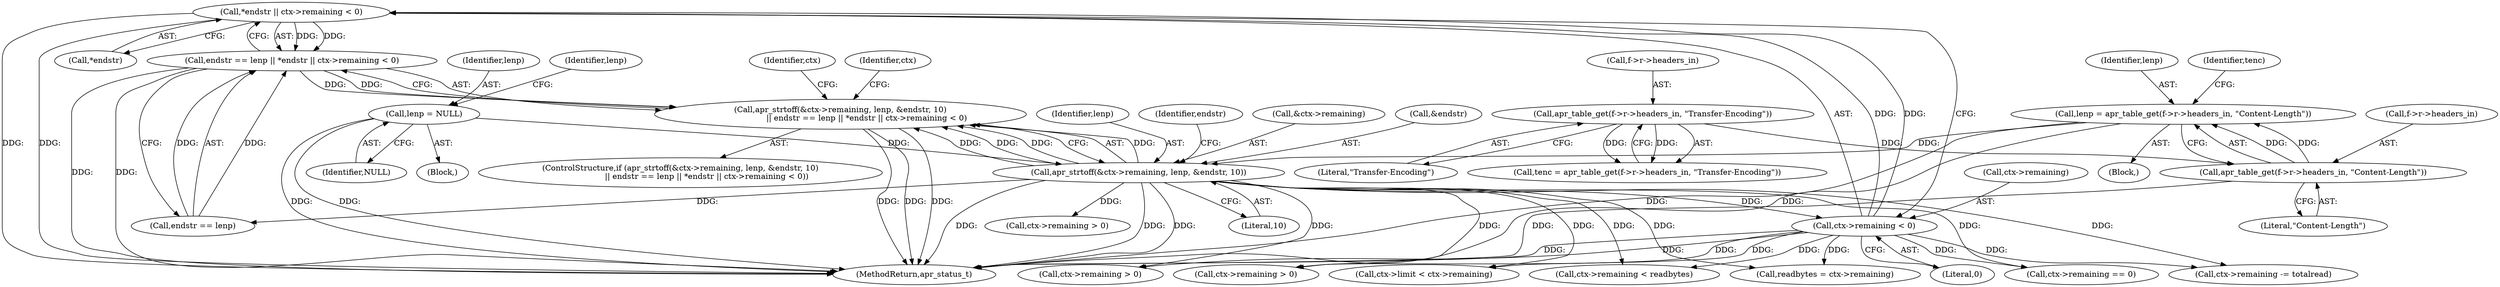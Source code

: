 digraph "0_httpd_e427c41257957b57036d5a549b260b6185d1dd73@API" {
"1000311" [label="(Call,*endstr || ctx->remaining < 0)"];
"1000314" [label="(Call,ctx->remaining < 0)"];
"1000298" [label="(Call,apr_strtoff(&ctx->remaining, lenp, &endstr, 10))"];
"1000284" [label="(Call,lenp = NULL)"];
"1000234" [label="(Call,lenp = apr_table_get(f->r->headers_in, \"Content-Length\"))"];
"1000236" [label="(Call,apr_table_get(f->r->headers_in, \"Content-Length\"))"];
"1000227" [label="(Call,apr_table_get(f->r->headers_in, \"Transfer-Encoding\"))"];
"1000307" [label="(Call,endstr == lenp || *endstr || ctx->remaining < 0)"];
"1000297" [label="(Call,apr_strtoff(&ctx->remaining, lenp, &endstr, 10)\n                     || endstr == lenp || *endstr || ctx->remaining < 0)"];
"1000285" [label="(Identifier,lenp)"];
"1000242" [label="(Literal,\"Content-Length\")"];
"1000236" [label="(Call,apr_table_get(f->r->headers_in, \"Content-Length\"))"];
"1000307" [label="(Call,endstr == lenp || *endstr || ctx->remaining < 0)"];
"1000779" [label="(Call,ctx->remaining > 0)"];
"1000330" [label="(Identifier,ctx)"];
"1000315" [label="(Call,ctx->remaining)"];
"1000311" [label="(Call,*endstr || ctx->remaining < 0)"];
"1000314" [label="(Call,ctx->remaining < 0)"];
"1000297" [label="(Call,apr_strtoff(&ctx->remaining, lenp, &endstr, 10)\n                     || endstr == lenp || *endstr || ctx->remaining < 0)"];
"1000332" [label="(Call,ctx->limit < ctx->remaining)"];
"1000303" [label="(Identifier,lenp)"];
"1000284" [label="(Call,lenp = NULL)"];
"1000225" [label="(Call,tenc = apr_table_get(f->r->headers_in, \"Transfer-Encoding\"))"];
"1000694" [label="(Call,readbytes = ctx->remaining)"];
"1000286" [label="(Identifier,NULL)"];
"1000742" [label="(Call,ctx->remaining > 0)"];
"1000688" [label="(Call,ctx->remaining < readbytes)"];
"1000309" [label="(Identifier,endstr)"];
"1000308" [label="(Call,endstr == lenp)"];
"1000298" [label="(Call,apr_strtoff(&ctx->remaining, lenp, &endstr, 10))"];
"1000312" [label="(Call,*endstr)"];
"1000299" [label="(Call,&ctx->remaining)"];
"1000245" [label="(Block,)"];
"1000237" [label="(Call,f->r->headers_in)"];
"1000304" [label="(Call,&endstr)"];
"1000322" [label="(Identifier,ctx)"];
"1000235" [label="(Identifier,lenp)"];
"1000227" [label="(Call,apr_table_get(f->r->headers_in, \"Transfer-Encoding\"))"];
"1000228" [label="(Call,f->r->headers_in)"];
"1000233" [label="(Literal,\"Transfer-Encoding\")"];
"1000244" [label="(Identifier,tenc)"];
"1000822" [label="(Call,ctx->remaining == 0)"];
"1000179" [label="(Block,)"];
"1000306" [label="(Literal,10)"];
"1000288" [label="(Identifier,lenp)"];
"1000234" [label="(Call,lenp = apr_table_get(f->r->headers_in, \"Content-Length\"))"];
"1000910" [label="(MethodReturn,apr_status_t)"];
"1000389" [label="(Call,ctx->remaining > 0)"];
"1000773" [label="(Call,ctx->remaining -= totalread)"];
"1000318" [label="(Literal,0)"];
"1000296" [label="(ControlStructure,if (apr_strtoff(&ctx->remaining, lenp, &endstr, 10)\n                     || endstr == lenp || *endstr || ctx->remaining < 0))"];
"1000311" -> "1000307"  [label="AST: "];
"1000311" -> "1000312"  [label="CFG: "];
"1000311" -> "1000314"  [label="CFG: "];
"1000312" -> "1000311"  [label="AST: "];
"1000314" -> "1000311"  [label="AST: "];
"1000307" -> "1000311"  [label="CFG: "];
"1000311" -> "1000910"  [label="DDG: "];
"1000311" -> "1000910"  [label="DDG: "];
"1000311" -> "1000307"  [label="DDG: "];
"1000311" -> "1000307"  [label="DDG: "];
"1000314" -> "1000311"  [label="DDG: "];
"1000314" -> "1000311"  [label="DDG: "];
"1000314" -> "1000318"  [label="CFG: "];
"1000315" -> "1000314"  [label="AST: "];
"1000318" -> "1000314"  [label="AST: "];
"1000314" -> "1000910"  [label="DDG: "];
"1000298" -> "1000314"  [label="DDG: "];
"1000314" -> "1000332"  [label="DDG: "];
"1000314" -> "1000389"  [label="DDG: "];
"1000314" -> "1000688"  [label="DDG: "];
"1000314" -> "1000694"  [label="DDG: "];
"1000314" -> "1000742"  [label="DDG: "];
"1000314" -> "1000773"  [label="DDG: "];
"1000314" -> "1000822"  [label="DDG: "];
"1000298" -> "1000297"  [label="AST: "];
"1000298" -> "1000306"  [label="CFG: "];
"1000299" -> "1000298"  [label="AST: "];
"1000303" -> "1000298"  [label="AST: "];
"1000304" -> "1000298"  [label="AST: "];
"1000306" -> "1000298"  [label="AST: "];
"1000309" -> "1000298"  [label="CFG: "];
"1000297" -> "1000298"  [label="CFG: "];
"1000298" -> "1000910"  [label="DDG: "];
"1000298" -> "1000910"  [label="DDG: "];
"1000298" -> "1000910"  [label="DDG: "];
"1000298" -> "1000297"  [label="DDG: "];
"1000298" -> "1000297"  [label="DDG: "];
"1000298" -> "1000297"  [label="DDG: "];
"1000298" -> "1000297"  [label="DDG: "];
"1000284" -> "1000298"  [label="DDG: "];
"1000234" -> "1000298"  [label="DDG: "];
"1000298" -> "1000308"  [label="DDG: "];
"1000298" -> "1000332"  [label="DDG: "];
"1000298" -> "1000389"  [label="DDG: "];
"1000298" -> "1000688"  [label="DDG: "];
"1000298" -> "1000694"  [label="DDG: "];
"1000298" -> "1000742"  [label="DDG: "];
"1000298" -> "1000773"  [label="DDG: "];
"1000298" -> "1000779"  [label="DDG: "];
"1000298" -> "1000822"  [label="DDG: "];
"1000284" -> "1000245"  [label="AST: "];
"1000284" -> "1000286"  [label="CFG: "];
"1000285" -> "1000284"  [label="AST: "];
"1000286" -> "1000284"  [label="AST: "];
"1000288" -> "1000284"  [label="CFG: "];
"1000284" -> "1000910"  [label="DDG: "];
"1000284" -> "1000910"  [label="DDG: "];
"1000234" -> "1000179"  [label="AST: "];
"1000234" -> "1000236"  [label="CFG: "];
"1000235" -> "1000234"  [label="AST: "];
"1000236" -> "1000234"  [label="AST: "];
"1000244" -> "1000234"  [label="CFG: "];
"1000234" -> "1000910"  [label="DDG: "];
"1000234" -> "1000910"  [label="DDG: "];
"1000236" -> "1000234"  [label="DDG: "];
"1000236" -> "1000234"  [label="DDG: "];
"1000236" -> "1000242"  [label="CFG: "];
"1000237" -> "1000236"  [label="AST: "];
"1000242" -> "1000236"  [label="AST: "];
"1000236" -> "1000910"  [label="DDG: "];
"1000227" -> "1000236"  [label="DDG: "];
"1000227" -> "1000225"  [label="AST: "];
"1000227" -> "1000233"  [label="CFG: "];
"1000228" -> "1000227"  [label="AST: "];
"1000233" -> "1000227"  [label="AST: "];
"1000225" -> "1000227"  [label="CFG: "];
"1000227" -> "1000225"  [label="DDG: "];
"1000227" -> "1000225"  [label="DDG: "];
"1000307" -> "1000297"  [label="AST: "];
"1000307" -> "1000308"  [label="CFG: "];
"1000308" -> "1000307"  [label="AST: "];
"1000297" -> "1000307"  [label="CFG: "];
"1000307" -> "1000910"  [label="DDG: "];
"1000307" -> "1000910"  [label="DDG: "];
"1000307" -> "1000297"  [label="DDG: "];
"1000307" -> "1000297"  [label="DDG: "];
"1000308" -> "1000307"  [label="DDG: "];
"1000308" -> "1000307"  [label="DDG: "];
"1000297" -> "1000296"  [label="AST: "];
"1000322" -> "1000297"  [label="CFG: "];
"1000330" -> "1000297"  [label="CFG: "];
"1000297" -> "1000910"  [label="DDG: "];
"1000297" -> "1000910"  [label="DDG: "];
"1000297" -> "1000910"  [label="DDG: "];
}
